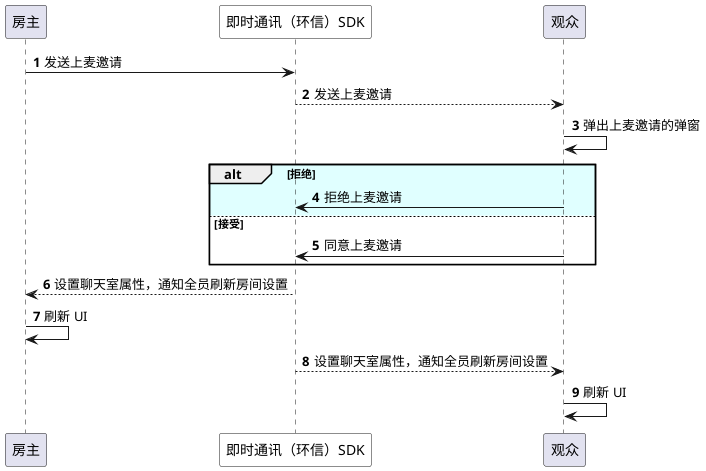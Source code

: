 @startuml
autonumber
participant "房主" as a
participant "即时通讯（环信）SDK" as b #White
participant "观众" as c
a -> b: 发送上麦邀请
b --> c: 发送上麦邀请
c -> c: 弹出上麦邀请的弹窗
alt #LightCyan 拒绝
c -> b: 拒绝上麦邀请
else #White 接受
c -> b: 同意上麦邀请
end
b --> a: 设置聊天室属性，通知全员刷新房间设置
a -> a: 刷新 UI
b --> c: 设置聊天室属性，通知全员刷新房间设置
c -> c: 刷新 UI
@enduml